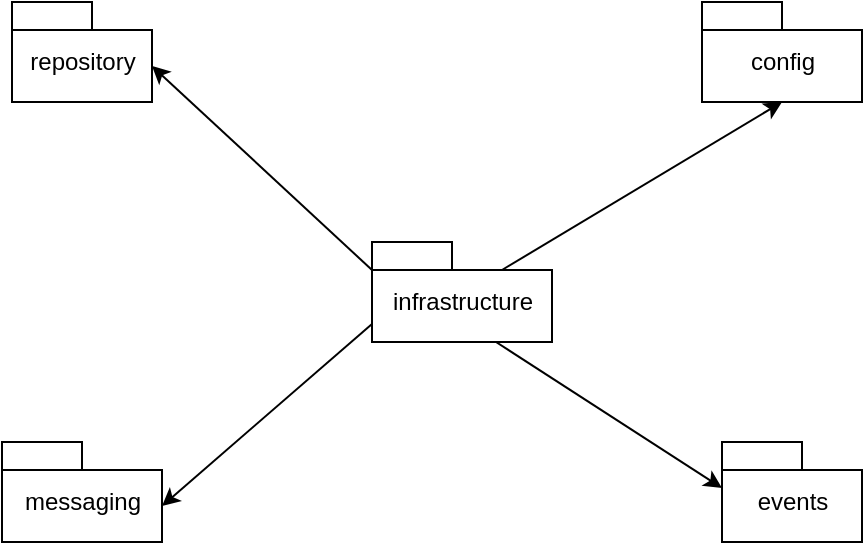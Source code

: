 <mxfile version="10.6.5" type="github"><diagram id="p3O-7wGXZfsyTOELX7J2" name="Page-1"><mxGraphModel dx="1080" dy="576" grid="1" gridSize="10" guides="1" tooltips="1" connect="1" arrows="1" fold="1" page="1" pageScale="1" pageWidth="850" pageHeight="1100" math="0" shadow="0"><root><mxCell id="0"/><mxCell id="1" parent="0"/><mxCell id="TGx-BE7Fz7DhgCMwLNoC-1" value="&lt;span style=&quot;font-weight: normal&quot;&gt;infrastructure&lt;/span&gt;" style="shape=folder;fontStyle=1;spacingTop=10;tabWidth=40;tabHeight=14;tabPosition=left;html=1;" vertex="1" parent="1"><mxGeometry x="300" y="230" width="90" height="50" as="geometry"/></mxCell><mxCell id="TGx-BE7Fz7DhgCMwLNoC-2" value="&lt;span style=&quot;font-weight: normal&quot;&gt;repository&lt;/span&gt;" style="shape=folder;fontStyle=1;spacingTop=10;tabWidth=40;tabHeight=14;tabPosition=left;html=1;" vertex="1" parent="1"><mxGeometry x="120" y="110" width="70" height="50" as="geometry"/></mxCell><mxCell id="TGx-BE7Fz7DhgCMwLNoC-3" value="&lt;span style=&quot;font-weight: normal&quot;&gt;events&lt;/span&gt;" style="shape=folder;fontStyle=1;spacingTop=10;tabWidth=40;tabHeight=14;tabPosition=left;html=1;" vertex="1" parent="1"><mxGeometry x="475" y="330" width="70" height="50" as="geometry"/></mxCell><mxCell id="TGx-BE7Fz7DhgCMwLNoC-5" value="&lt;span style=&quot;font-weight: normal&quot;&gt;config&lt;/span&gt;" style="shape=folder;fontStyle=1;spacingTop=10;tabWidth=40;tabHeight=14;tabPosition=left;html=1;" vertex="1" parent="1"><mxGeometry x="465" y="110" width="80" height="50" as="geometry"/></mxCell><mxCell id="TGx-BE7Fz7DhgCMwLNoC-6" value="" style="endArrow=classic;html=1;entryX=0;entryY=0;entryDx=70;entryDy=32;entryPerimeter=0;exitX=0;exitY=0;exitDx=0;exitDy=14;exitPerimeter=0;" edge="1" parent="1" source="TGx-BE7Fz7DhgCMwLNoC-1" target="TGx-BE7Fz7DhgCMwLNoC-2"><mxGeometry width="50" height="50" relative="1" as="geometry"><mxPoint x="270" y="250" as="sourcePoint"/><mxPoint x="180" y="410" as="targetPoint"/></mxGeometry></mxCell><mxCell id="TGx-BE7Fz7DhgCMwLNoC-7" value="" style="endArrow=classic;html=1;entryX=0;entryY=0;entryDx=0;entryDy=23;entryPerimeter=0;exitX=0.689;exitY=1;exitDx=0;exitDy=0;exitPerimeter=0;" edge="1" parent="1" source="TGx-BE7Fz7DhgCMwLNoC-1" target="TGx-BE7Fz7DhgCMwLNoC-3"><mxGeometry width="50" height="50" relative="1" as="geometry"><mxPoint x="130" y="460" as="sourcePoint"/><mxPoint x="180" y="410" as="targetPoint"/></mxGeometry></mxCell><mxCell id="TGx-BE7Fz7DhgCMwLNoC-9" value="" style="endArrow=classic;html=1;entryX=0.5;entryY=1;entryDx=0;entryDy=0;entryPerimeter=0;exitX=0;exitY=0;exitDx=65;exitDy=14;exitPerimeter=0;" edge="1" parent="1" source="TGx-BE7Fz7DhgCMwLNoC-1" target="TGx-BE7Fz7DhgCMwLNoC-5"><mxGeometry width="50" height="50" relative="1" as="geometry"><mxPoint x="110" y="470" as="sourcePoint"/><mxPoint x="160" y="420" as="targetPoint"/></mxGeometry></mxCell><mxCell id="TGx-BE7Fz7DhgCMwLNoC-10" value="&lt;span style=&quot;font-weight: normal&quot;&gt;messaging&lt;/span&gt;" style="shape=folder;fontStyle=1;spacingTop=10;tabWidth=40;tabHeight=14;tabPosition=left;html=1;" vertex="1" parent="1"><mxGeometry x="115" y="330" width="80" height="50" as="geometry"/></mxCell><mxCell id="TGx-BE7Fz7DhgCMwLNoC-11" value="" style="endArrow=classic;html=1;entryX=0;entryY=0;entryDx=80;entryDy=32;entryPerimeter=0;exitX=0;exitY=0;exitDx=0;exitDy=41;exitPerimeter=0;" edge="1" parent="1" source="TGx-BE7Fz7DhgCMwLNoC-1" target="TGx-BE7Fz7DhgCMwLNoC-10"><mxGeometry width="50" height="50" relative="1" as="geometry"><mxPoint x="110" y="460" as="sourcePoint"/><mxPoint x="160" y="410" as="targetPoint"/></mxGeometry></mxCell></root></mxGraphModel></diagram></mxfile>